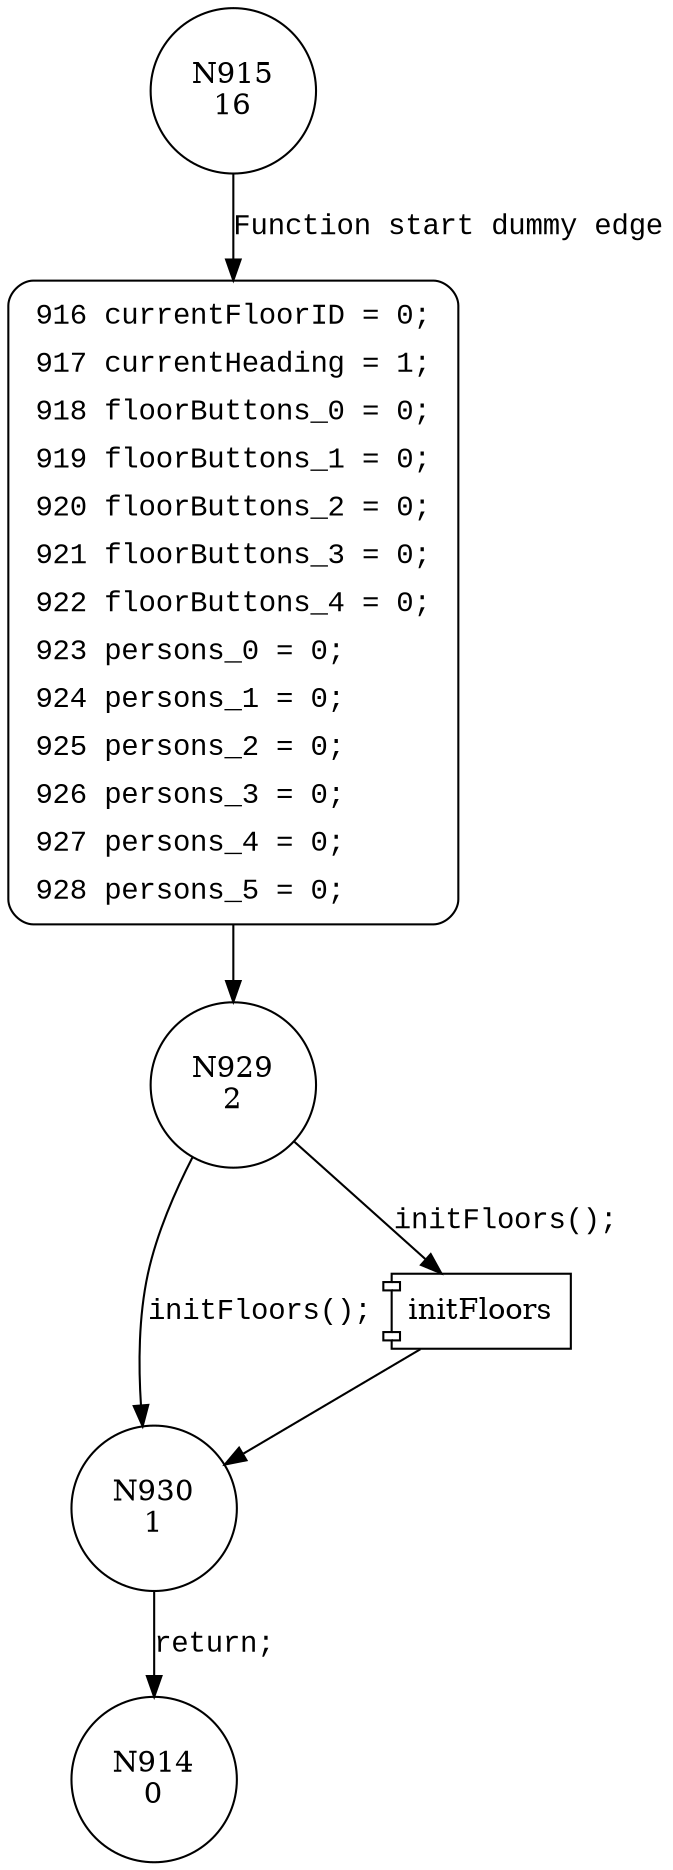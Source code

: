 digraph initBottomUp {
915 [shape="circle" label="N915\n16"]
916 [shape="circle" label="N916\n15"]
929 [shape="circle" label="N929\n2"]
930 [shape="circle" label="N930\n1"]
914 [shape="circle" label="N914\n0"]
916 [style="filled,bold" penwidth="1" fillcolor="white" fontname="Courier New" shape="Mrecord" label=<<table border="0" cellborder="0" cellpadding="3" bgcolor="white"><tr><td align="right">916</td><td align="left">currentFloorID = 0;</td></tr><tr><td align="right">917</td><td align="left">currentHeading = 1;</td></tr><tr><td align="right">918</td><td align="left">floorButtons_0 = 0;</td></tr><tr><td align="right">919</td><td align="left">floorButtons_1 = 0;</td></tr><tr><td align="right">920</td><td align="left">floorButtons_2 = 0;</td></tr><tr><td align="right">921</td><td align="left">floorButtons_3 = 0;</td></tr><tr><td align="right">922</td><td align="left">floorButtons_4 = 0;</td></tr><tr><td align="right">923</td><td align="left">persons_0 = 0;</td></tr><tr><td align="right">924</td><td align="left">persons_1 = 0;</td></tr><tr><td align="right">925</td><td align="left">persons_2 = 0;</td></tr><tr><td align="right">926</td><td align="left">persons_3 = 0;</td></tr><tr><td align="right">927</td><td align="left">persons_4 = 0;</td></tr><tr><td align="right">928</td><td align="left">persons_5 = 0;</td></tr></table>>]
916 -> 929[label=""]
915 -> 916 [label="Function start dummy edge" fontname="Courier New"]
100194 [shape="component" label="initFloors"]
929 -> 100194 [label="initFloors();" fontname="Courier New"]
100194 -> 930 [label="" fontname="Courier New"]
929 -> 930 [label="initFloors();" fontname="Courier New"]
930 -> 914 [label="return;" fontname="Courier New"]
}